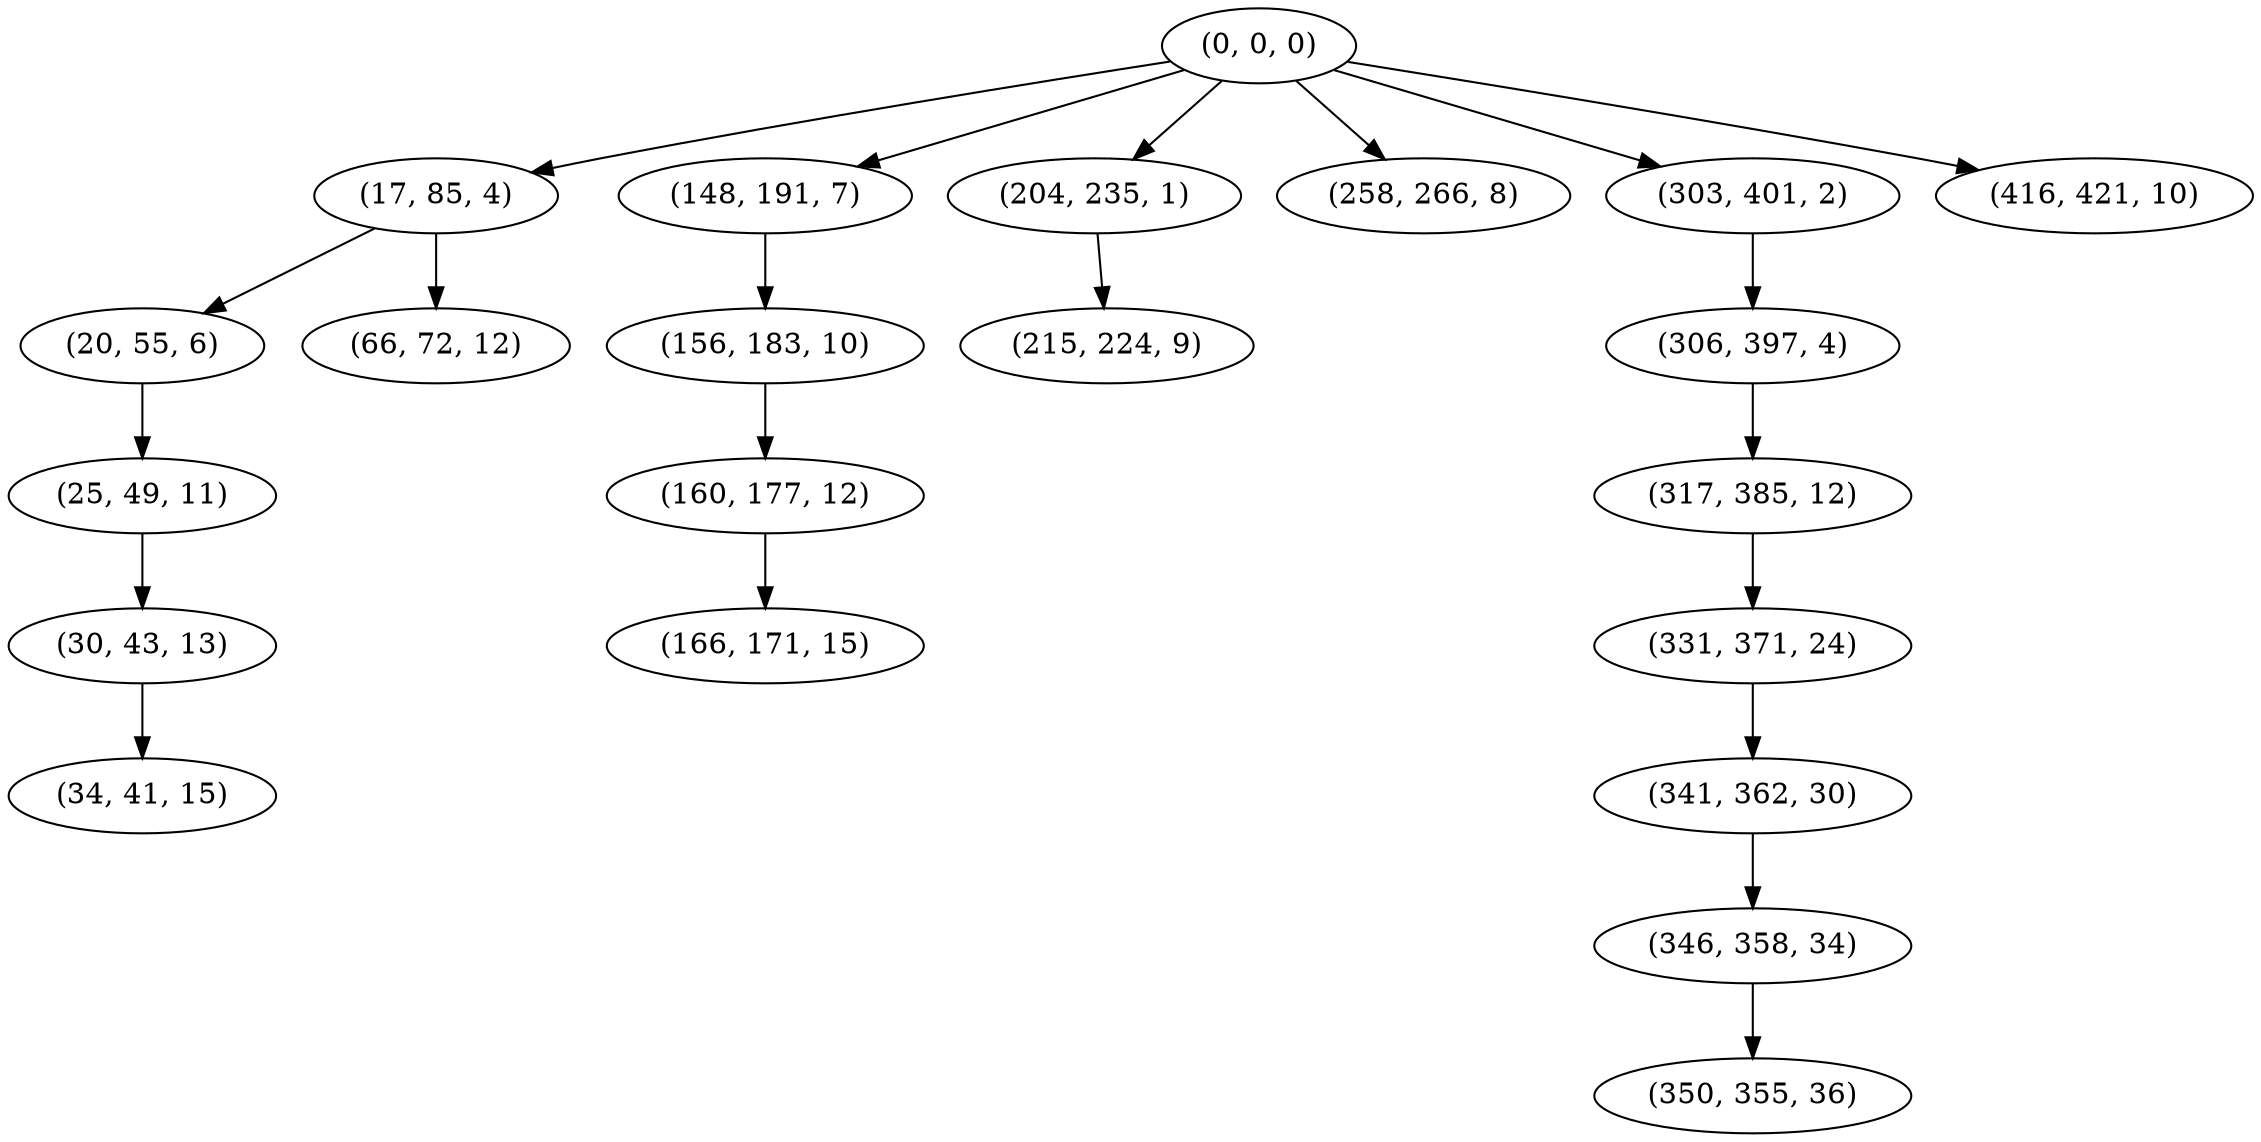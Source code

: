 digraph tree {
    "(0, 0, 0)";
    "(17, 85, 4)";
    "(20, 55, 6)";
    "(25, 49, 11)";
    "(30, 43, 13)";
    "(34, 41, 15)";
    "(66, 72, 12)";
    "(148, 191, 7)";
    "(156, 183, 10)";
    "(160, 177, 12)";
    "(166, 171, 15)";
    "(204, 235, 1)";
    "(215, 224, 9)";
    "(258, 266, 8)";
    "(303, 401, 2)";
    "(306, 397, 4)";
    "(317, 385, 12)";
    "(331, 371, 24)";
    "(341, 362, 30)";
    "(346, 358, 34)";
    "(350, 355, 36)";
    "(416, 421, 10)";
    "(0, 0, 0)" -> "(17, 85, 4)";
    "(0, 0, 0)" -> "(148, 191, 7)";
    "(0, 0, 0)" -> "(204, 235, 1)";
    "(0, 0, 0)" -> "(258, 266, 8)";
    "(0, 0, 0)" -> "(303, 401, 2)";
    "(0, 0, 0)" -> "(416, 421, 10)";
    "(17, 85, 4)" -> "(20, 55, 6)";
    "(17, 85, 4)" -> "(66, 72, 12)";
    "(20, 55, 6)" -> "(25, 49, 11)";
    "(25, 49, 11)" -> "(30, 43, 13)";
    "(30, 43, 13)" -> "(34, 41, 15)";
    "(148, 191, 7)" -> "(156, 183, 10)";
    "(156, 183, 10)" -> "(160, 177, 12)";
    "(160, 177, 12)" -> "(166, 171, 15)";
    "(204, 235, 1)" -> "(215, 224, 9)";
    "(303, 401, 2)" -> "(306, 397, 4)";
    "(306, 397, 4)" -> "(317, 385, 12)";
    "(317, 385, 12)" -> "(331, 371, 24)";
    "(331, 371, 24)" -> "(341, 362, 30)";
    "(341, 362, 30)" -> "(346, 358, 34)";
    "(346, 358, 34)" -> "(350, 355, 36)";
}
